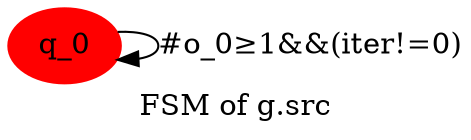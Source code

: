digraph G {
graph [label="FSM of g.src"]
0[color="red" label="q_0" style="filled"];
0->0 [label="#o_0≥1&&(iter!=0)"];
}
digraph G {
graph [label="FSM of g.snk"]
0[color="red" label="q_0" style="filled"];
0->0 [label="#i_0≥1"];
}
